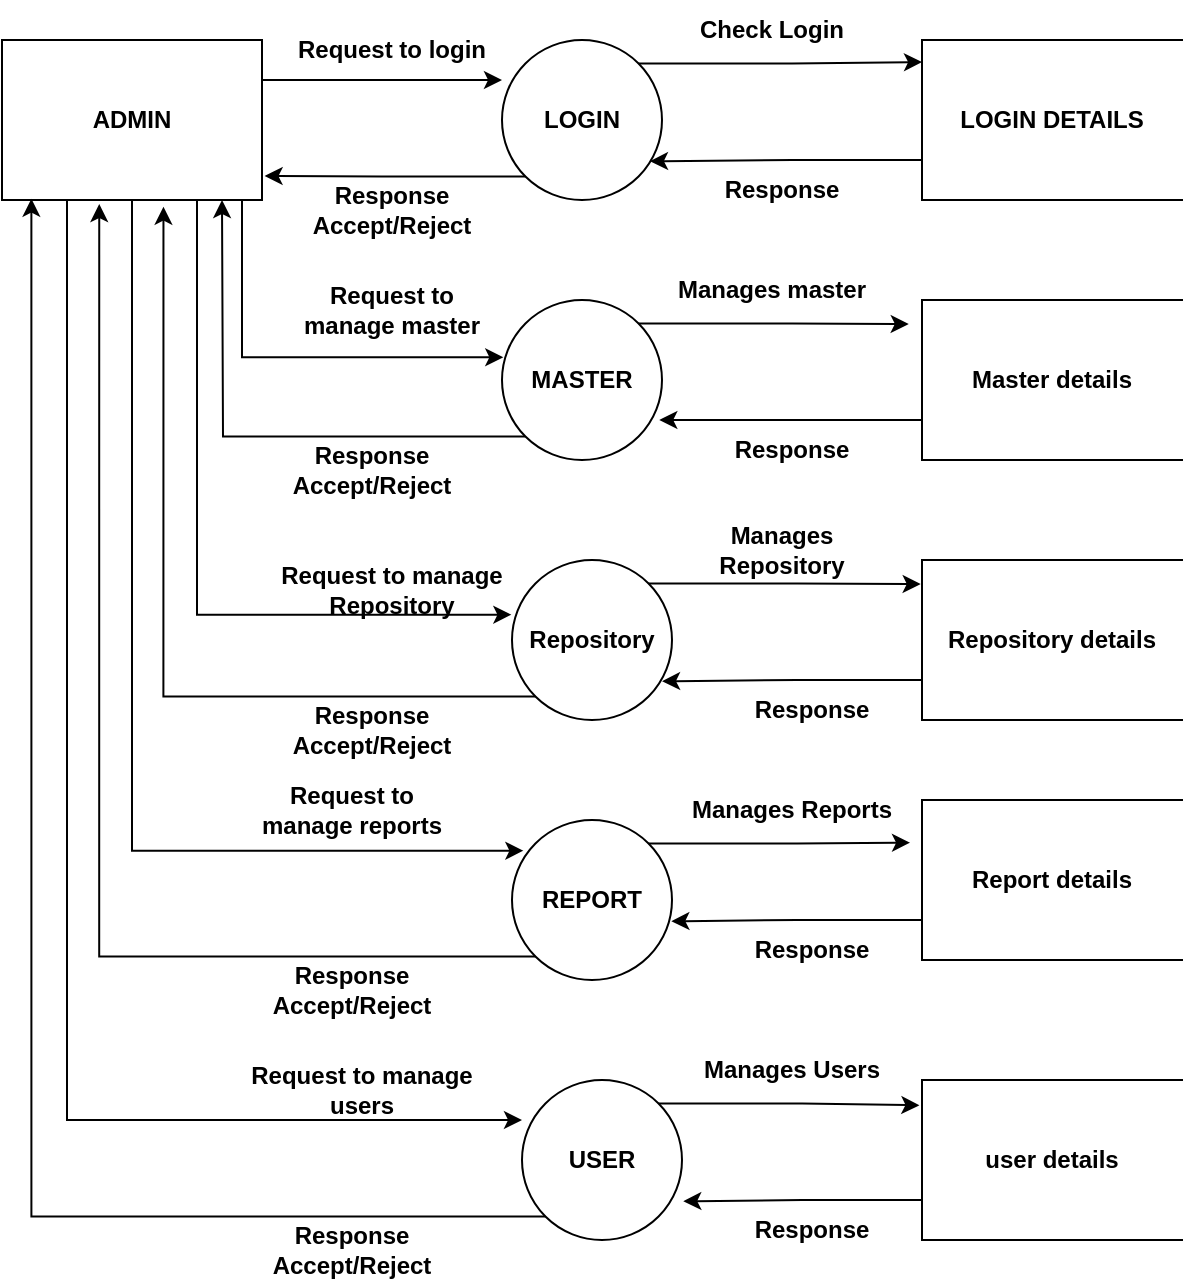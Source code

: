 <mxfile version="27.1.4">
  <diagram name="Page-1" id="SB6sKbI-OSXxuzdkV2bE">
    <mxGraphModel dx="1197" dy="720" grid="1" gridSize="10" guides="1" tooltips="1" connect="1" arrows="1" fold="1" page="1" pageScale="1" pageWidth="850" pageHeight="1100" math="0" shadow="0">
      <root>
        <mxCell id="0" />
        <mxCell id="1" parent="0" />
        <mxCell id="igxR2AVI02_O2V5evjXi-1" value="&lt;span&gt;ADMIN&lt;/span&gt;" style="rounded=0;whiteSpace=wrap;html=1;fontStyle=1" vertex="1" parent="1">
          <mxGeometry x="130" y="120" width="130" height="80" as="geometry" />
        </mxCell>
        <mxCell id="igxR2AVI02_O2V5evjXi-2" value="&lt;span&gt;LOGIN&lt;/span&gt;" style="ellipse;whiteSpace=wrap;html=1;aspect=fixed;fontStyle=1" vertex="1" parent="1">
          <mxGeometry x="380" y="120" width="80" height="80" as="geometry" />
        </mxCell>
        <mxCell id="igxR2AVI02_O2V5evjXi-3" value="&lt;span&gt;LOGIN DETAILS&lt;/span&gt;" style="html=1;dashed=0;whiteSpace=wrap;shape=partialRectangle;right=0;fontStyle=1" vertex="1" parent="1">
          <mxGeometry x="590" y="120" width="130" height="80" as="geometry" />
        </mxCell>
        <mxCell id="igxR2AVI02_O2V5evjXi-30" style="edgeStyle=orthogonalEdgeStyle;rounded=0;orthogonalLoop=1;jettySize=auto;html=1;exitX=0;exitY=1;exitDx=0;exitDy=0;fontStyle=1" edge="1" parent="1" source="igxR2AVI02_O2V5evjXi-4">
          <mxGeometry relative="1" as="geometry">
            <mxPoint x="240" y="200" as="targetPoint" />
          </mxGeometry>
        </mxCell>
        <mxCell id="igxR2AVI02_O2V5evjXi-4" value="&lt;span&gt;MASTER&lt;/span&gt;" style="ellipse;whiteSpace=wrap;html=1;aspect=fixed;fontStyle=1" vertex="1" parent="1">
          <mxGeometry x="380" y="250" width="80" height="80" as="geometry" />
        </mxCell>
        <mxCell id="igxR2AVI02_O2V5evjXi-5" value="Repository" style="ellipse;whiteSpace=wrap;html=1;aspect=fixed;fontStyle=1" vertex="1" parent="1">
          <mxGeometry x="385" y="380" width="80" height="80" as="geometry" />
        </mxCell>
        <mxCell id="igxR2AVI02_O2V5evjXi-6" value="&lt;span&gt;REPORT&lt;/span&gt;" style="ellipse;whiteSpace=wrap;html=1;aspect=fixed;fontStyle=1" vertex="1" parent="1">
          <mxGeometry x="385" y="510" width="80" height="80" as="geometry" />
        </mxCell>
        <mxCell id="igxR2AVI02_O2V5evjXi-7" value="&lt;span&gt;USER&lt;/span&gt;" style="ellipse;whiteSpace=wrap;html=1;aspect=fixed;fontStyle=1" vertex="1" parent="1">
          <mxGeometry x="390" y="640" width="80" height="80" as="geometry" />
        </mxCell>
        <mxCell id="igxR2AVI02_O2V5evjXi-8" style="edgeStyle=orthogonalEdgeStyle;rounded=0;orthogonalLoop=1;jettySize=auto;html=1;exitX=1;exitY=0.25;exitDx=0;exitDy=0;entryX=0;entryY=0.25;entryDx=0;entryDy=0;entryPerimeter=0;fontStyle=1" edge="1" parent="1" source="igxR2AVI02_O2V5evjXi-1" target="igxR2AVI02_O2V5evjXi-2">
          <mxGeometry relative="1" as="geometry" />
        </mxCell>
        <mxCell id="igxR2AVI02_O2V5evjXi-10" style="edgeStyle=orthogonalEdgeStyle;rounded=0;orthogonalLoop=1;jettySize=auto;html=1;exitX=1;exitY=0;exitDx=0;exitDy=0;fontStyle=1" edge="1" parent="1" source="igxR2AVI02_O2V5evjXi-2">
          <mxGeometry relative="1" as="geometry">
            <mxPoint x="590" y="131" as="targetPoint" />
          </mxGeometry>
        </mxCell>
        <mxCell id="igxR2AVI02_O2V5evjXi-13" style="edgeStyle=orthogonalEdgeStyle;rounded=0;orthogonalLoop=1;jettySize=auto;html=1;exitX=0;exitY=0.75;exitDx=0;exitDy=0;entryX=0.925;entryY=0.758;entryDx=0;entryDy=0;entryPerimeter=0;fontStyle=1" edge="1" parent="1" source="igxR2AVI02_O2V5evjXi-3" target="igxR2AVI02_O2V5evjXi-2">
          <mxGeometry relative="1" as="geometry" />
        </mxCell>
        <mxCell id="igxR2AVI02_O2V5evjXi-14" style="edgeStyle=orthogonalEdgeStyle;rounded=0;orthogonalLoop=1;jettySize=auto;html=1;exitX=0;exitY=1;exitDx=0;exitDy=0;entryX=1.01;entryY=0.85;entryDx=0;entryDy=0;entryPerimeter=0;fontStyle=1" edge="1" parent="1" source="igxR2AVI02_O2V5evjXi-2" target="igxR2AVI02_O2V5evjXi-1">
          <mxGeometry relative="1" as="geometry" />
        </mxCell>
        <mxCell id="igxR2AVI02_O2V5evjXi-15" value="Master details" style="html=1;dashed=0;whiteSpace=wrap;shape=partialRectangle;right=0;fontStyle=1" vertex="1" parent="1">
          <mxGeometry x="590" y="250" width="130" height="80" as="geometry" />
        </mxCell>
        <mxCell id="igxR2AVI02_O2V5evjXi-16" value="Repository details" style="html=1;dashed=0;whiteSpace=wrap;shape=partialRectangle;right=0;fontStyle=1" vertex="1" parent="1">
          <mxGeometry x="590" y="380" width="130" height="80" as="geometry" />
        </mxCell>
        <mxCell id="igxR2AVI02_O2V5evjXi-17" value="Report details" style="html=1;dashed=0;whiteSpace=wrap;shape=partialRectangle;right=0;fontStyle=1" vertex="1" parent="1">
          <mxGeometry x="590" y="500" width="130" height="80" as="geometry" />
        </mxCell>
        <mxCell id="igxR2AVI02_O2V5evjXi-18" value="user details" style="html=1;dashed=0;whiteSpace=wrap;shape=partialRectangle;right=0;fontStyle=1" vertex="1" parent="1">
          <mxGeometry x="590" y="640" width="130" height="80" as="geometry" />
        </mxCell>
        <mxCell id="igxR2AVI02_O2V5evjXi-19" style="edgeStyle=orthogonalEdgeStyle;rounded=0;orthogonalLoop=1;jettySize=auto;html=1;exitX=1;exitY=0;exitDx=0;exitDy=0;entryX=-0.051;entryY=0.15;entryDx=0;entryDy=0;entryPerimeter=0;fontStyle=1" edge="1" parent="1" source="igxR2AVI02_O2V5evjXi-4" target="igxR2AVI02_O2V5evjXi-15">
          <mxGeometry relative="1" as="geometry" />
        </mxCell>
        <mxCell id="igxR2AVI02_O2V5evjXi-20" style="edgeStyle=orthogonalEdgeStyle;rounded=0;orthogonalLoop=1;jettySize=auto;html=1;exitX=0;exitY=0.75;exitDx=0;exitDy=0;entryX=0.983;entryY=0.75;entryDx=0;entryDy=0;entryPerimeter=0;fontStyle=1" edge="1" parent="1" source="igxR2AVI02_O2V5evjXi-15" target="igxR2AVI02_O2V5evjXi-4">
          <mxGeometry relative="1" as="geometry" />
        </mxCell>
        <mxCell id="igxR2AVI02_O2V5evjXi-21" style="edgeStyle=orthogonalEdgeStyle;rounded=0;orthogonalLoop=1;jettySize=auto;html=1;exitX=1;exitY=0;exitDx=0;exitDy=0;entryX=-0.005;entryY=0.15;entryDx=0;entryDy=0;entryPerimeter=0;fontStyle=1" edge="1" parent="1" source="igxR2AVI02_O2V5evjXi-5" target="igxR2AVI02_O2V5evjXi-16">
          <mxGeometry relative="1" as="geometry" />
        </mxCell>
        <mxCell id="igxR2AVI02_O2V5evjXi-22" style="edgeStyle=orthogonalEdgeStyle;rounded=0;orthogonalLoop=1;jettySize=auto;html=1;exitX=0;exitY=0.75;exitDx=0;exitDy=0;entryX=0.938;entryY=0.758;entryDx=0;entryDy=0;entryPerimeter=0;fontStyle=1" edge="1" parent="1" source="igxR2AVI02_O2V5evjXi-16" target="igxR2AVI02_O2V5evjXi-5">
          <mxGeometry relative="1" as="geometry" />
        </mxCell>
        <mxCell id="igxR2AVI02_O2V5evjXi-24" style="edgeStyle=orthogonalEdgeStyle;rounded=0;orthogonalLoop=1;jettySize=auto;html=1;exitX=0;exitY=0.75;exitDx=0;exitDy=0;entryX=0.996;entryY=0.633;entryDx=0;entryDy=0;entryPerimeter=0;fontStyle=1" edge="1" parent="1" source="igxR2AVI02_O2V5evjXi-17" target="igxR2AVI02_O2V5evjXi-6">
          <mxGeometry relative="1" as="geometry" />
        </mxCell>
        <mxCell id="igxR2AVI02_O2V5evjXi-25" style="edgeStyle=orthogonalEdgeStyle;rounded=0;orthogonalLoop=1;jettySize=auto;html=1;exitX=1;exitY=0;exitDx=0;exitDy=0;entryX=-0.046;entryY=0.267;entryDx=0;entryDy=0;entryPerimeter=0;fontStyle=1" edge="1" parent="1" source="igxR2AVI02_O2V5evjXi-6" target="igxR2AVI02_O2V5evjXi-17">
          <mxGeometry relative="1" as="geometry" />
        </mxCell>
        <mxCell id="igxR2AVI02_O2V5evjXi-27" style="edgeStyle=orthogonalEdgeStyle;rounded=0;orthogonalLoop=1;jettySize=auto;html=1;exitX=1;exitY=0;exitDx=0;exitDy=0;entryX=-0.01;entryY=0.158;entryDx=0;entryDy=0;entryPerimeter=0;fontStyle=1" edge="1" parent="1" source="igxR2AVI02_O2V5evjXi-7" target="igxR2AVI02_O2V5evjXi-18">
          <mxGeometry relative="1" as="geometry" />
        </mxCell>
        <mxCell id="igxR2AVI02_O2V5evjXi-28" style="edgeStyle=orthogonalEdgeStyle;rounded=0;orthogonalLoop=1;jettySize=auto;html=1;exitX=0;exitY=0.75;exitDx=0;exitDy=0;entryX=1.008;entryY=0.758;entryDx=0;entryDy=0;entryPerimeter=0;fontStyle=1" edge="1" parent="1" source="igxR2AVI02_O2V5evjXi-18" target="igxR2AVI02_O2V5evjXi-7">
          <mxGeometry relative="1" as="geometry" />
        </mxCell>
        <mxCell id="igxR2AVI02_O2V5evjXi-29" style="edgeStyle=orthogonalEdgeStyle;rounded=0;orthogonalLoop=1;jettySize=auto;html=1;exitX=0.75;exitY=1;exitDx=0;exitDy=0;entryX=0.008;entryY=0.358;entryDx=0;entryDy=0;entryPerimeter=0;fontStyle=1" edge="1" parent="1" source="igxR2AVI02_O2V5evjXi-1" target="igxR2AVI02_O2V5evjXi-4">
          <mxGeometry relative="1" as="geometry">
            <Array as="points">
              <mxPoint x="250" y="200" />
              <mxPoint x="250" y="279" />
            </Array>
          </mxGeometry>
        </mxCell>
        <mxCell id="igxR2AVI02_O2V5evjXi-31" style="edgeStyle=orthogonalEdgeStyle;rounded=0;orthogonalLoop=1;jettySize=auto;html=1;exitX=0.75;exitY=1;exitDx=0;exitDy=0;entryX=-0.004;entryY=0.342;entryDx=0;entryDy=0;entryPerimeter=0;fontStyle=1" edge="1" parent="1" source="igxR2AVI02_O2V5evjXi-1" target="igxR2AVI02_O2V5evjXi-5">
          <mxGeometry relative="1" as="geometry" />
        </mxCell>
        <mxCell id="igxR2AVI02_O2V5evjXi-32" style="edgeStyle=orthogonalEdgeStyle;rounded=0;orthogonalLoop=1;jettySize=auto;html=1;exitX=0;exitY=1;exitDx=0;exitDy=0;entryX=0.621;entryY=1.042;entryDx=0;entryDy=0;entryPerimeter=0;fontStyle=1" edge="1" parent="1" source="igxR2AVI02_O2V5evjXi-5" target="igxR2AVI02_O2V5evjXi-1">
          <mxGeometry relative="1" as="geometry" />
        </mxCell>
        <mxCell id="igxR2AVI02_O2V5evjXi-34" style="edgeStyle=orthogonalEdgeStyle;rounded=0;orthogonalLoop=1;jettySize=auto;html=1;exitX=0.5;exitY=1;exitDx=0;exitDy=0;entryX=0.071;entryY=0.192;entryDx=0;entryDy=0;entryPerimeter=0;fontStyle=1" edge="1" parent="1" source="igxR2AVI02_O2V5evjXi-1" target="igxR2AVI02_O2V5evjXi-6">
          <mxGeometry relative="1" as="geometry">
            <Array as="points">
              <mxPoint x="195" y="525" />
            </Array>
          </mxGeometry>
        </mxCell>
        <mxCell id="igxR2AVI02_O2V5evjXi-35" style="edgeStyle=orthogonalEdgeStyle;rounded=0;orthogonalLoop=1;jettySize=auto;html=1;exitX=0;exitY=1;exitDx=0;exitDy=0;entryX=0.374;entryY=1.025;entryDx=0;entryDy=0;entryPerimeter=0;fontStyle=1" edge="1" parent="1" source="igxR2AVI02_O2V5evjXi-6" target="igxR2AVI02_O2V5evjXi-1">
          <mxGeometry relative="1" as="geometry" />
        </mxCell>
        <mxCell id="igxR2AVI02_O2V5evjXi-36" style="edgeStyle=orthogonalEdgeStyle;rounded=0;orthogonalLoop=1;jettySize=auto;html=1;exitX=0.25;exitY=1;exitDx=0;exitDy=0;entryX=0;entryY=0.25;entryDx=0;entryDy=0;entryPerimeter=0;fontStyle=1" edge="1" parent="1" source="igxR2AVI02_O2V5evjXi-1" target="igxR2AVI02_O2V5evjXi-7">
          <mxGeometry relative="1" as="geometry" />
        </mxCell>
        <mxCell id="igxR2AVI02_O2V5evjXi-37" style="edgeStyle=orthogonalEdgeStyle;rounded=0;orthogonalLoop=1;jettySize=auto;html=1;exitX=0;exitY=1;exitDx=0;exitDy=0;entryX=0.113;entryY=0.992;entryDx=0;entryDy=0;entryPerimeter=0;fontStyle=1" edge="1" parent="1" source="igxR2AVI02_O2V5evjXi-7" target="igxR2AVI02_O2V5evjXi-1">
          <mxGeometry relative="1" as="geometry" />
        </mxCell>
        <mxCell id="igxR2AVI02_O2V5evjXi-38" value="Request to login" style="text;html=1;align=center;verticalAlign=middle;whiteSpace=wrap;rounded=0;fontStyle=1" vertex="1" parent="1">
          <mxGeometry x="270" y="110" width="110" height="30" as="geometry" />
        </mxCell>
        <mxCell id="igxR2AVI02_O2V5evjXi-39" value="Check Login" style="text;html=1;align=center;verticalAlign=middle;whiteSpace=wrap;rounded=0;fontStyle=1" vertex="1" parent="1">
          <mxGeometry x="460" y="100" width="110" height="30" as="geometry" />
        </mxCell>
        <mxCell id="igxR2AVI02_O2V5evjXi-40" value="Response" style="text;html=1;align=center;verticalAlign=middle;whiteSpace=wrap;rounded=0;fontStyle=1" vertex="1" parent="1">
          <mxGeometry x="465" y="180" width="110" height="30" as="geometry" />
        </mxCell>
        <mxCell id="igxR2AVI02_O2V5evjXi-41" value="Response Accept/Reject" style="text;html=1;align=center;verticalAlign=middle;whiteSpace=wrap;rounded=0;fontStyle=1" vertex="1" parent="1">
          <mxGeometry x="270" y="190" width="110" height="30" as="geometry" />
        </mxCell>
        <mxCell id="igxR2AVI02_O2V5evjXi-42" value="Request to manage master" style="text;html=1;align=center;verticalAlign=middle;whiteSpace=wrap;rounded=0;fontStyle=1" vertex="1" parent="1">
          <mxGeometry x="270" y="240" width="110" height="30" as="geometry" />
        </mxCell>
        <mxCell id="igxR2AVI02_O2V5evjXi-43" value="Manages master" style="text;html=1;align=center;verticalAlign=middle;whiteSpace=wrap;rounded=0;fontStyle=1" vertex="1" parent="1">
          <mxGeometry x="460" y="230" width="110" height="30" as="geometry" />
        </mxCell>
        <mxCell id="igxR2AVI02_O2V5evjXi-45" value="Response" style="text;html=1;align=center;verticalAlign=middle;whiteSpace=wrap;rounded=0;fontStyle=1" vertex="1" parent="1">
          <mxGeometry x="470" y="310" width="110" height="30" as="geometry" />
        </mxCell>
        <mxCell id="igxR2AVI02_O2V5evjXi-46" value="Response Accept/Reject" style="text;html=1;align=center;verticalAlign=middle;whiteSpace=wrap;rounded=0;fontStyle=1" vertex="1" parent="1">
          <mxGeometry x="260" y="320" width="110" height="30" as="geometry" />
        </mxCell>
        <mxCell id="igxR2AVI02_O2V5evjXi-47" value="Response Accept/Reject" style="text;html=1;align=center;verticalAlign=middle;whiteSpace=wrap;rounded=0;fontStyle=1" vertex="1" parent="1">
          <mxGeometry x="260" y="450" width="110" height="30" as="geometry" />
        </mxCell>
        <mxCell id="igxR2AVI02_O2V5evjXi-48" value="Response Accept/Reject" style="text;html=1;align=center;verticalAlign=middle;whiteSpace=wrap;rounded=0;fontStyle=1" vertex="1" parent="1">
          <mxGeometry x="250" y="580" width="110" height="30" as="geometry" />
        </mxCell>
        <mxCell id="igxR2AVI02_O2V5evjXi-49" value="Response Accept/Reject" style="text;html=1;align=center;verticalAlign=middle;whiteSpace=wrap;rounded=0;fontStyle=1" vertex="1" parent="1">
          <mxGeometry x="250" y="710" width="110" height="30" as="geometry" />
        </mxCell>
        <mxCell id="igxR2AVI02_O2V5evjXi-50" value="Response" style="text;html=1;align=center;verticalAlign=middle;whiteSpace=wrap;rounded=0;fontStyle=1" vertex="1" parent="1">
          <mxGeometry x="480" y="440" width="110" height="30" as="geometry" />
        </mxCell>
        <mxCell id="igxR2AVI02_O2V5evjXi-51" value="Response" style="text;html=1;align=center;verticalAlign=middle;whiteSpace=wrap;rounded=0;fontStyle=1" vertex="1" parent="1">
          <mxGeometry x="480" y="560" width="110" height="30" as="geometry" />
        </mxCell>
        <mxCell id="igxR2AVI02_O2V5evjXi-52" value="Response" style="text;html=1;align=center;verticalAlign=middle;whiteSpace=wrap;rounded=0;fontStyle=1" vertex="1" parent="1">
          <mxGeometry x="480" y="700" width="110" height="30" as="geometry" />
        </mxCell>
        <mxCell id="igxR2AVI02_O2V5evjXi-53" value="Request to manage Repository" style="text;html=1;align=center;verticalAlign=middle;whiteSpace=wrap;rounded=0;fontStyle=1" vertex="1" parent="1">
          <mxGeometry x="260" y="380" width="130" height="30" as="geometry" />
        </mxCell>
        <mxCell id="igxR2AVI02_O2V5evjXi-56" value="Manages Repository" style="text;html=1;align=center;verticalAlign=middle;whiteSpace=wrap;rounded=0;fontStyle=1" vertex="1" parent="1">
          <mxGeometry x="465" y="360" width="110" height="30" as="geometry" />
        </mxCell>
        <mxCell id="igxR2AVI02_O2V5evjXi-57" value="Request to manage reports" style="text;html=1;align=center;verticalAlign=middle;whiteSpace=wrap;rounded=0;fontStyle=1" vertex="1" parent="1">
          <mxGeometry x="250" y="490" width="110" height="30" as="geometry" />
        </mxCell>
        <mxCell id="igxR2AVI02_O2V5evjXi-58" value="Manages Reports" style="text;html=1;align=center;verticalAlign=middle;whiteSpace=wrap;rounded=0;fontStyle=1" vertex="1" parent="1">
          <mxGeometry x="470" y="490" width="110" height="30" as="geometry" />
        </mxCell>
        <mxCell id="igxR2AVI02_O2V5evjXi-59" value="Request to manage users" style="text;html=1;align=center;verticalAlign=middle;whiteSpace=wrap;rounded=0;fontStyle=1" vertex="1" parent="1">
          <mxGeometry x="250" y="630" width="120" height="30" as="geometry" />
        </mxCell>
        <mxCell id="igxR2AVI02_O2V5evjXi-60" value="Manages Users" style="text;html=1;align=center;verticalAlign=middle;whiteSpace=wrap;rounded=0;fontStyle=1" vertex="1" parent="1">
          <mxGeometry x="470" y="620" width="110" height="30" as="geometry" />
        </mxCell>
      </root>
    </mxGraphModel>
  </diagram>
</mxfile>
